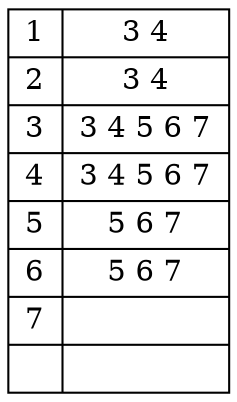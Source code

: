 digraph{
node[shape=record];
nodeSiguientes[label ="{1|2|3|4|5|6|7|}|{3 4 |3 4 |3 4 5 6 7 |3 4 5 6 7 |5 6 7 |5 6 7 ||}"]
}
